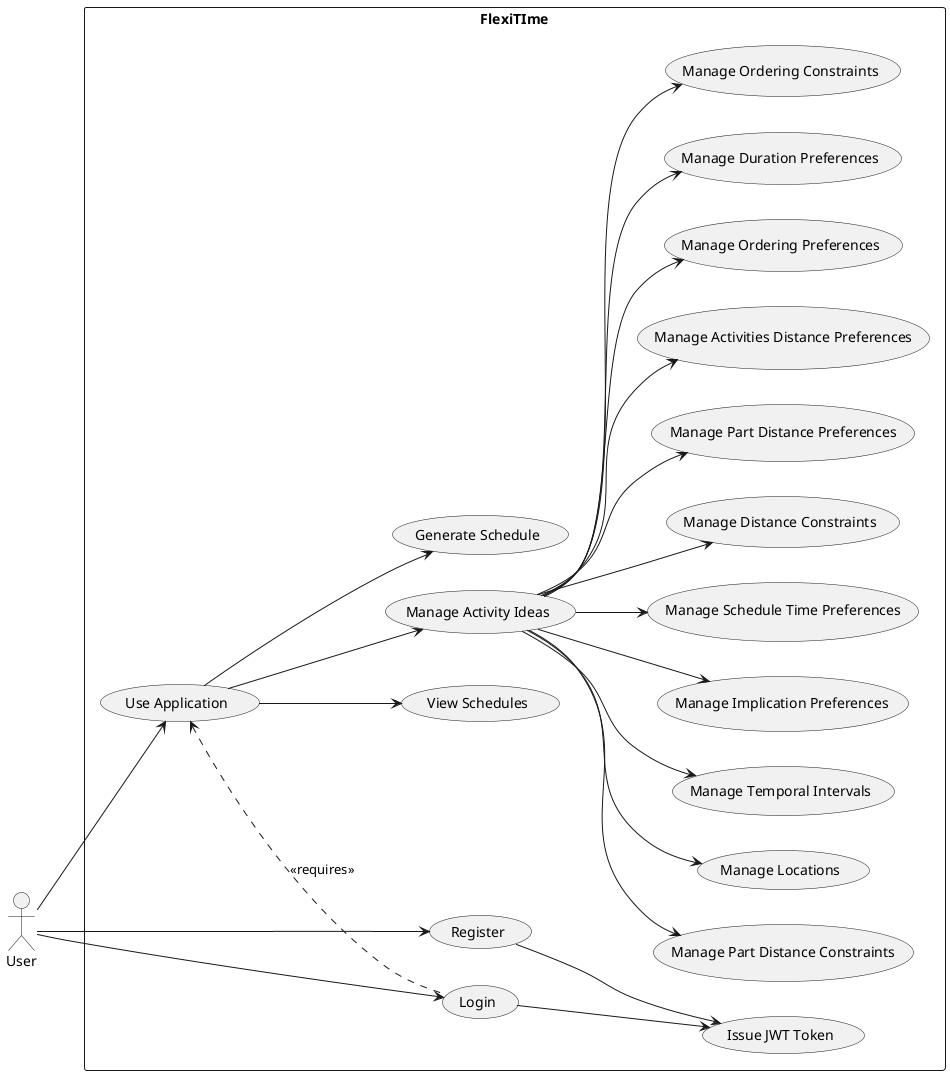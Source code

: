 @startuml
left to right direction
skinparam packageStyle rectangle

actor User

rectangle "FlexiTIme" {

    (Register)
    (Login)
    (Issue JWT Token)

    User --> (Register)
    User --> (Login)
    (Register) --> (Issue JWT Token)
    (Login) --> (Issue JWT Token)

    (Use Application) <.. (Login) : <<requires>>
    User --> (Use Application)

    (Manage Activity Ideas)
    (Generate Schedule)
    (View Schedules)

    (Use Application) --> (Manage Activity Ideas)
    (Use Application) --> (Generate Schedule)
    (Use Application) --> (View Schedules)

    ' Nested functionality that depends on Activity Ideas
    (Manage Locations)
    (Manage Temporal Intervals)
    (Manage Implication Preferences)
    (Manage Schedule Time Preferences)
    (Manage Distance Constraints)
    (Manage Part Distance Preferences)
    (Manage Activities Distance Preferences)
    (Manage Ordering Preferences)
    (Manage Duration Preferences)
    (Manage Ordering Constraints)
    (Manage Part Distance Constraints)

    (Manage Activity Ideas) --> (Manage Locations)
    (Manage Activity Ideas) --> (Manage Temporal Intervals)
    (Manage Activity Ideas) --> (Manage Implication Preferences)
    (Manage Activity Ideas) --> (Manage Schedule Time Preferences)
    (Manage Activity Ideas) --> (Manage Distance Constraints)
    (Manage Activity Ideas) --> (Manage Part Distance Preferences)
    (Manage Activity Ideas) --> (Manage Activities Distance Preferences)
    (Manage Activity Ideas) --> (Manage Ordering Preferences)
    (Manage Activity Ideas) --> (Manage Duration Preferences)
    (Manage Activity Ideas) --> (Manage Ordering Constraints)
    (Manage Activity Ideas) --> (Manage Part Distance Constraints)
}

@enduml